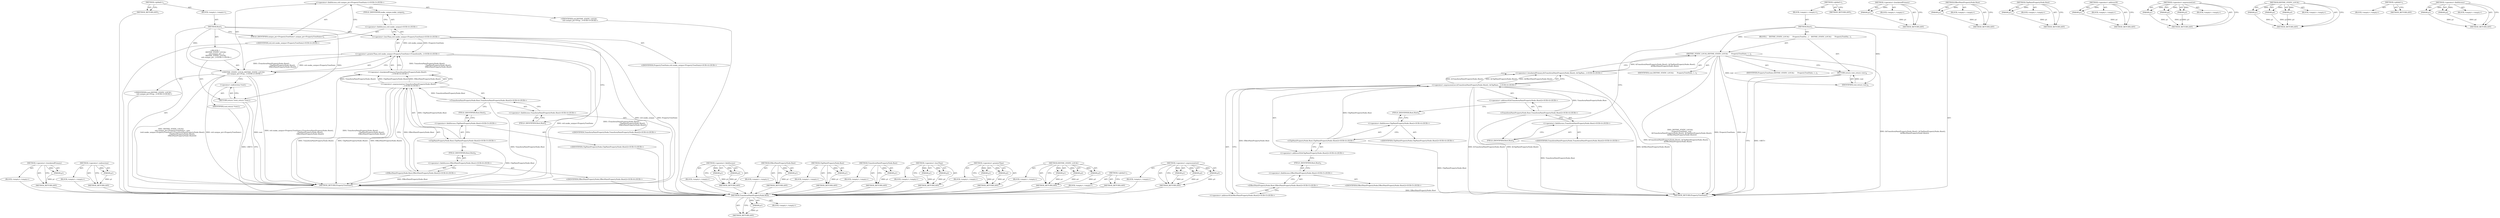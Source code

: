 digraph "&lt;operator&gt;.fieldAccess" {
vulnerable_76 [label=<(METHOD,&lt;operator&gt;.bracketedPrimary)>];
vulnerable_77 [label=<(PARAM,p1)>];
vulnerable_78 [label=<(BLOCK,&lt;empty&gt;,&lt;empty&gt;)>];
vulnerable_79 [label=<(METHOD_RETURN,ANY)>];
vulnerable_98 [label=<(METHOD,&lt;operator&gt;.indirection)>];
vulnerable_99 [label=<(PARAM,p1)>];
vulnerable_100 [label=<(BLOCK,&lt;empty&gt;,&lt;empty&gt;)>];
vulnerable_101 [label=<(METHOD_RETURN,ANY)>];
vulnerable_6 [label=<(METHOD,&lt;global&gt;)<SUB>1</SUB>>];
vulnerable_7 [label=<(BLOCK,&lt;empty&gt;,&lt;empty&gt;)<SUB>1</SUB>>];
vulnerable_8 [label=<(METHOD,Root)<SUB>1</SUB>>];
vulnerable_9 [label="<(BLOCK,{
   DEFINE_STATIC_LOCAL(
      std::unique_ptr...,{
   DEFINE_STATIC_LOCAL(
      std::unique_ptr...)<SUB>1</SUB>>"];
vulnerable_10 [label="<(DEFINE_STATIC_LOCAL,DEFINE_STATIC_LOCAL(
      std::unique_ptr&lt;Prop...)<SUB>2</SUB>>"];
vulnerable_11 [label="<(&lt;operator&gt;.fieldAccess,std::unique_ptr&lt;PropertyTreeState&gt;)<SUB>3</SUB>>"];
vulnerable_12 [label="<(IDENTIFIER,std,DEFINE_STATIC_LOCAL(
      std::unique_ptr&lt;Prop...)<SUB>3</SUB>>"];
vulnerable_13 [label=<(FIELD_IDENTIFIER,unique_ptr&lt;PropertyTreeState&gt;,unique_ptr&lt;PropertyTreeState&gt;)<SUB>3</SUB>>];
vulnerable_14 [label="<(IDENTIFIER,root,DEFINE_STATIC_LOCAL(
      std::unique_ptr&lt;Prop...)<SUB>3</SUB>>"];
vulnerable_15 [label="<(&lt;operator&gt;.greaterThan,std::make_unique&lt;PropertyTreeState&gt;(TransformPa...)<SUB>4</SUB>>"];
vulnerable_16 [label="<(&lt;operator&gt;.lessThan,std::make_unique&lt;PropertyTreeState)<SUB>4</SUB>>"];
vulnerable_17 [label="<(&lt;operator&gt;.fieldAccess,std::make_unique)<SUB>4</SUB>>"];
vulnerable_18 [label="<(IDENTIFIER,std,std::make_unique&lt;PropertyTreeState)<SUB>4</SUB>>"];
vulnerable_19 [label=<(FIELD_IDENTIFIER,make_unique,make_unique)<SUB>4</SUB>>];
vulnerable_20 [label="<(IDENTIFIER,PropertyTreeState,std::make_unique&lt;PropertyTreeState)<SUB>4</SUB>>"];
vulnerable_21 [label="<(&lt;operator&gt;.bracketedPrimary,(TransformPaintPropertyNode::Root(),
          ...)<SUB>4</SUB>>"];
vulnerable_22 [label="<(&lt;operator&gt;.expressionList,TransformPaintPropertyNode::Root(),
           ...)<SUB>4</SUB>>"];
vulnerable_23 [label="<(TransformPaintPropertyNode.Root,TransformPaintPropertyNode::Root())<SUB>4</SUB>>"];
vulnerable_24 [label="<(&lt;operator&gt;.fieldAccess,TransformPaintPropertyNode::Root)<SUB>4</SUB>>"];
vulnerable_25 [label="<(IDENTIFIER,TransformPaintPropertyNode,TransformPaintPropertyNode::Root())<SUB>4</SUB>>"];
vulnerable_26 [label=<(FIELD_IDENTIFIER,Root,Root)<SUB>4</SUB>>];
vulnerable_27 [label="<(ClipPaintPropertyNode.Root,ClipPaintPropertyNode::Root())<SUB>5</SUB>>"];
vulnerable_28 [label="<(&lt;operator&gt;.fieldAccess,ClipPaintPropertyNode::Root)<SUB>5</SUB>>"];
vulnerable_29 [label="<(IDENTIFIER,ClipPaintPropertyNode,ClipPaintPropertyNode::Root())<SUB>5</SUB>>"];
vulnerable_30 [label=<(FIELD_IDENTIFIER,Root,Root)<SUB>5</SUB>>];
vulnerable_31 [label="<(EffectPaintPropertyNode.Root,EffectPaintPropertyNode::Root())<SUB>6</SUB>>"];
vulnerable_32 [label="<(&lt;operator&gt;.fieldAccess,EffectPaintPropertyNode::Root)<SUB>6</SUB>>"];
vulnerable_33 [label="<(IDENTIFIER,EffectPaintPropertyNode,EffectPaintPropertyNode::Root())<SUB>6</SUB>>"];
vulnerable_34 [label=<(FIELD_IDENTIFIER,Root,Root)<SUB>6</SUB>>];
vulnerable_35 [label=<(RETURN,return *root;,return *root;)<SUB>7</SUB>>];
vulnerable_36 [label=<(&lt;operator&gt;.indirection,*root)<SUB>7</SUB>>];
vulnerable_37 [label=<(IDENTIFIER,root,return *root;)<SUB>7</SUB>>];
vulnerable_38 [label=<(METHOD_RETURN,PropertyTreeState)<SUB>1</SUB>>];
vulnerable_40 [label=<(METHOD_RETURN,ANY)<SUB>1</SUB>>];
vulnerable_61 [label=<(METHOD,&lt;operator&gt;.fieldAccess)>];
vulnerable_62 [label=<(PARAM,p1)>];
vulnerable_63 [label=<(PARAM,p2)>];
vulnerable_64 [label=<(BLOCK,&lt;empty&gt;,&lt;empty&gt;)>];
vulnerable_65 [label=<(METHOD_RETURN,ANY)>];
vulnerable_94 [label=<(METHOD,EffectPaintPropertyNode.Root)>];
vulnerable_95 [label=<(PARAM,p1)>];
vulnerable_96 [label=<(BLOCK,&lt;empty&gt;,&lt;empty&gt;)>];
vulnerable_97 [label=<(METHOD_RETURN,ANY)>];
vulnerable_90 [label=<(METHOD,ClipPaintPropertyNode.Root)>];
vulnerable_91 [label=<(PARAM,p1)>];
vulnerable_92 [label=<(BLOCK,&lt;empty&gt;,&lt;empty&gt;)>];
vulnerable_93 [label=<(METHOD_RETURN,ANY)>];
vulnerable_86 [label=<(METHOD,TransformPaintPropertyNode.Root)>];
vulnerable_87 [label=<(PARAM,p1)>];
vulnerable_88 [label=<(BLOCK,&lt;empty&gt;,&lt;empty&gt;)>];
vulnerable_89 [label=<(METHOD_RETURN,ANY)>];
vulnerable_71 [label=<(METHOD,&lt;operator&gt;.lessThan)>];
vulnerable_72 [label=<(PARAM,p1)>];
vulnerable_73 [label=<(PARAM,p2)>];
vulnerable_74 [label=<(BLOCK,&lt;empty&gt;,&lt;empty&gt;)>];
vulnerable_75 [label=<(METHOD_RETURN,ANY)>];
vulnerable_66 [label=<(METHOD,&lt;operator&gt;.greaterThan)>];
vulnerable_67 [label=<(PARAM,p1)>];
vulnerable_68 [label=<(PARAM,p2)>];
vulnerable_69 [label=<(BLOCK,&lt;empty&gt;,&lt;empty&gt;)>];
vulnerable_70 [label=<(METHOD_RETURN,ANY)>];
vulnerable_55 [label=<(METHOD,DEFINE_STATIC_LOCAL)>];
vulnerable_56 [label=<(PARAM,p1)>];
vulnerable_57 [label=<(PARAM,p2)>];
vulnerable_58 [label=<(PARAM,p3)>];
vulnerable_59 [label=<(BLOCK,&lt;empty&gt;,&lt;empty&gt;)>];
vulnerable_60 [label=<(METHOD_RETURN,ANY)>];
vulnerable_49 [label=<(METHOD,&lt;global&gt;)<SUB>1</SUB>>];
vulnerable_50 [label=<(BLOCK,&lt;empty&gt;,&lt;empty&gt;)>];
vulnerable_51 [label=<(METHOD_RETURN,ANY)>];
vulnerable_80 [label=<(METHOD,&lt;operator&gt;.expressionList)>];
vulnerable_81 [label=<(PARAM,p1)>];
vulnerable_82 [label=<(PARAM,p2)>];
vulnerable_83 [label=<(PARAM,p3)>];
vulnerable_84 [label=<(BLOCK,&lt;empty&gt;,&lt;empty&gt;)>];
vulnerable_85 [label=<(METHOD_RETURN,ANY)>];
fixed_69 [label=<(METHOD,TransformPaintPropertyNode.Root)>];
fixed_70 [label=<(PARAM,p1)>];
fixed_71 [label=<(BLOCK,&lt;empty&gt;,&lt;empty&gt;)>];
fixed_72 [label=<(METHOD_RETURN,ANY)>];
fixed_6 [label=<(METHOD,&lt;global&gt;)<SUB>1</SUB>>];
fixed_7 [label=<(BLOCK,&lt;empty&gt;,&lt;empty&gt;)<SUB>1</SUB>>];
fixed_8 [label=<(METHOD,Root)<SUB>1</SUB>>];
fixed_9 [label=<(BLOCK,{
   DEFINE_STATIC_LOCAL(
      PropertyTreeSta...,{
   DEFINE_STATIC_LOCAL(
      PropertyTreeSta...)<SUB>1</SUB>>];
fixed_10 [label=<(DEFINE_STATIC_LOCAL,DEFINE_STATIC_LOCAL(
      PropertyTreeState, r...)<SUB>2</SUB>>];
fixed_11 [label=<(IDENTIFIER,PropertyTreeState,DEFINE_STATIC_LOCAL(
      PropertyTreeState, r...)<SUB>3</SUB>>];
fixed_12 [label=<(IDENTIFIER,root,DEFINE_STATIC_LOCAL(
      PropertyTreeState, r...)<SUB>3</SUB>>];
fixed_13 [label="<(&lt;operator&gt;.bracketedPrimary,(&amp;TransformPaintPropertyNode::Root(), &amp;ClipPain...)<SUB>4</SUB>>"];
fixed_14 [label="<(&lt;operator&gt;.expressionList,&amp;TransformPaintPropertyNode::Root(), &amp;ClipPaint...)<SUB>4</SUB>>"];
fixed_15 [label="<(&lt;operator&gt;.addressOf,&amp;TransformPaintPropertyNode::Root())<SUB>4</SUB>>"];
fixed_16 [label="<(TransformPaintPropertyNode.Root,TransformPaintPropertyNode::Root())<SUB>4</SUB>>"];
fixed_17 [label="<(&lt;operator&gt;.fieldAccess,TransformPaintPropertyNode::Root)<SUB>4</SUB>>"];
fixed_18 [label="<(IDENTIFIER,TransformPaintPropertyNode,TransformPaintPropertyNode::Root())<SUB>4</SUB>>"];
fixed_19 [label=<(FIELD_IDENTIFIER,Root,Root)<SUB>4</SUB>>];
fixed_20 [label="<(&lt;operator&gt;.addressOf,&amp;ClipPaintPropertyNode::Root())<SUB>4</SUB>>"];
fixed_21 [label="<(ClipPaintPropertyNode.Root,ClipPaintPropertyNode::Root())<SUB>4</SUB>>"];
fixed_22 [label="<(&lt;operator&gt;.fieldAccess,ClipPaintPropertyNode::Root)<SUB>4</SUB>>"];
fixed_23 [label="<(IDENTIFIER,ClipPaintPropertyNode,ClipPaintPropertyNode::Root())<SUB>4</SUB>>"];
fixed_24 [label=<(FIELD_IDENTIFIER,Root,Root)<SUB>4</SUB>>];
fixed_25 [label="<(&lt;operator&gt;.addressOf,&amp;EffectPaintPropertyNode::Root())<SUB>5</SUB>>"];
fixed_26 [label="<(EffectPaintPropertyNode.Root,EffectPaintPropertyNode::Root())<SUB>5</SUB>>"];
fixed_27 [label="<(&lt;operator&gt;.fieldAccess,EffectPaintPropertyNode::Root)<SUB>5</SUB>>"];
fixed_28 [label="<(IDENTIFIER,EffectPaintPropertyNode,EffectPaintPropertyNode::Root())<SUB>5</SUB>>"];
fixed_29 [label=<(FIELD_IDENTIFIER,Root,Root)<SUB>5</SUB>>];
fixed_30 [label=<(RETURN,return root;,return root;)<SUB>6</SUB>>];
fixed_31 [label=<(IDENTIFIER,root,return root;)<SUB>6</SUB>>];
fixed_32 [label=<(METHOD_RETURN,PropertyTreeState)<SUB>1</SUB>>];
fixed_34 [label=<(METHOD_RETURN,ANY)<SUB>1</SUB>>];
fixed_55 [label=<(METHOD,&lt;operator&gt;.bracketedPrimary)>];
fixed_56 [label=<(PARAM,p1)>];
fixed_57 [label=<(BLOCK,&lt;empty&gt;,&lt;empty&gt;)>];
fixed_58 [label=<(METHOD_RETURN,ANY)>];
fixed_82 [label=<(METHOD,EffectPaintPropertyNode.Root)>];
fixed_83 [label=<(PARAM,p1)>];
fixed_84 [label=<(BLOCK,&lt;empty&gt;,&lt;empty&gt;)>];
fixed_85 [label=<(METHOD_RETURN,ANY)>];
fixed_78 [label=<(METHOD,ClipPaintPropertyNode.Root)>];
fixed_79 [label=<(PARAM,p1)>];
fixed_80 [label=<(BLOCK,&lt;empty&gt;,&lt;empty&gt;)>];
fixed_81 [label=<(METHOD_RETURN,ANY)>];
fixed_65 [label=<(METHOD,&lt;operator&gt;.addressOf)>];
fixed_66 [label=<(PARAM,p1)>];
fixed_67 [label=<(BLOCK,&lt;empty&gt;,&lt;empty&gt;)>];
fixed_68 [label=<(METHOD_RETURN,ANY)>];
fixed_59 [label=<(METHOD,&lt;operator&gt;.expressionList)>];
fixed_60 [label=<(PARAM,p1)>];
fixed_61 [label=<(PARAM,p2)>];
fixed_62 [label=<(PARAM,p3)>];
fixed_63 [label=<(BLOCK,&lt;empty&gt;,&lt;empty&gt;)>];
fixed_64 [label=<(METHOD_RETURN,ANY)>];
fixed_49 [label=<(METHOD,DEFINE_STATIC_LOCAL)>];
fixed_50 [label=<(PARAM,p1)>];
fixed_51 [label=<(PARAM,p2)>];
fixed_52 [label=<(PARAM,p3)>];
fixed_53 [label=<(BLOCK,&lt;empty&gt;,&lt;empty&gt;)>];
fixed_54 [label=<(METHOD_RETURN,ANY)>];
fixed_43 [label=<(METHOD,&lt;global&gt;)<SUB>1</SUB>>];
fixed_44 [label=<(BLOCK,&lt;empty&gt;,&lt;empty&gt;)>];
fixed_45 [label=<(METHOD_RETURN,ANY)>];
fixed_73 [label=<(METHOD,&lt;operator&gt;.fieldAccess)>];
fixed_74 [label=<(PARAM,p1)>];
fixed_75 [label=<(PARAM,p2)>];
fixed_76 [label=<(BLOCK,&lt;empty&gt;,&lt;empty&gt;)>];
fixed_77 [label=<(METHOD_RETURN,ANY)>];
vulnerable_76 -> vulnerable_77  [key=0, label="AST: "];
vulnerable_76 -> vulnerable_77  [key=1, label="DDG: "];
vulnerable_76 -> vulnerable_78  [key=0, label="AST: "];
vulnerable_76 -> vulnerable_79  [key=0, label="AST: "];
vulnerable_76 -> vulnerable_79  [key=1, label="CFG: "];
vulnerable_77 -> vulnerable_79  [key=0, label="DDG: p1"];
vulnerable_78 -> fixed_69  [key=0];
vulnerable_79 -> fixed_69  [key=0];
vulnerable_98 -> vulnerable_99  [key=0, label="AST: "];
vulnerable_98 -> vulnerable_99  [key=1, label="DDG: "];
vulnerable_98 -> vulnerable_100  [key=0, label="AST: "];
vulnerable_98 -> vulnerable_101  [key=0, label="AST: "];
vulnerable_98 -> vulnerable_101  [key=1, label="CFG: "];
vulnerable_99 -> vulnerable_101  [key=0, label="DDG: p1"];
vulnerable_100 -> fixed_69  [key=0];
vulnerable_101 -> fixed_69  [key=0];
vulnerable_6 -> vulnerable_7  [key=0, label="AST: "];
vulnerable_6 -> vulnerable_40  [key=0, label="AST: "];
vulnerable_6 -> vulnerable_40  [key=1, label="CFG: "];
vulnerable_7 -> vulnerable_8  [key=0, label="AST: "];
vulnerable_8 -> vulnerable_9  [key=0, label="AST: "];
vulnerable_8 -> vulnerable_38  [key=0, label="AST: "];
vulnerable_8 -> vulnerable_13  [key=0, label="CFG: "];
vulnerable_8 -> vulnerable_35  [key=0, label="DDG: "];
vulnerable_8 -> vulnerable_10  [key=0, label="DDG: "];
vulnerable_8 -> vulnerable_16  [key=0, label="DDG: "];
vulnerable_9 -> vulnerable_10  [key=0, label="AST: "];
vulnerable_9 -> vulnerable_35  [key=0, label="AST: "];
vulnerable_10 -> vulnerable_11  [key=0, label="AST: "];
vulnerable_10 -> vulnerable_14  [key=0, label="AST: "];
vulnerable_10 -> vulnerable_15  [key=0, label="AST: "];
vulnerable_10 -> vulnerable_36  [key=0, label="CFG: "];
vulnerable_10 -> vulnerable_38  [key=0, label="DDG: std::unique_ptr&lt;PropertyTreeState&gt;"];
vulnerable_10 -> vulnerable_38  [key=1, label="DDG: root"];
vulnerable_10 -> vulnerable_38  [key=2, label="DDG: std::make_unique&lt;PropertyTreeState&gt;(TransformPaintPropertyNode::Root(),
                                           ClipPaintPropertyNode::Root(),
                                           EffectPaintPropertyNode::Root())"];
vulnerable_10 -> vulnerable_38  [key=3, label="DDG: DEFINE_STATIC_LOCAL(
      std::unique_ptr&lt;PropertyTreeState&gt;, root,
      (std::make_unique&lt;PropertyTreeState&gt;(TransformPaintPropertyNode::Root(),
                                           ClipPaintPropertyNode::Root(),
                                           EffectPaintPropertyNode::Root())))"];
vulnerable_11 -> vulnerable_12  [key=0, label="AST: "];
vulnerable_11 -> vulnerable_13  [key=0, label="AST: "];
vulnerable_11 -> vulnerable_19  [key=0, label="CFG: "];
vulnerable_12 -> fixed_69  [key=0];
vulnerable_13 -> vulnerable_11  [key=0, label="CFG: "];
vulnerable_14 -> fixed_69  [key=0];
vulnerable_15 -> vulnerable_16  [key=0, label="AST: "];
vulnerable_15 -> vulnerable_21  [key=0, label="AST: "];
vulnerable_15 -> vulnerable_10  [key=0, label="CFG: "];
vulnerable_15 -> vulnerable_10  [key=1, label="DDG: std::make_unique&lt;PropertyTreeState"];
vulnerable_15 -> vulnerable_10  [key=2, label="DDG: (TransformPaintPropertyNode::Root(),
                                           ClipPaintPropertyNode::Root(),
                                           EffectPaintPropertyNode::Root())"];
vulnerable_15 -> vulnerable_38  [key=0, label="DDG: std::make_unique&lt;PropertyTreeState"];
vulnerable_15 -> vulnerable_38  [key=1, label="DDG: (TransformPaintPropertyNode::Root(),
                                           ClipPaintPropertyNode::Root(),
                                           EffectPaintPropertyNode::Root())"];
vulnerable_16 -> vulnerable_17  [key=0, label="AST: "];
vulnerable_16 -> vulnerable_20  [key=0, label="AST: "];
vulnerable_16 -> vulnerable_26  [key=0, label="CFG: "];
vulnerable_16 -> vulnerable_38  [key=0, label="DDG: std::make_unique"];
vulnerable_16 -> vulnerable_38  [key=1, label="DDG: PropertyTreeState"];
vulnerable_16 -> vulnerable_15  [key=0, label="DDG: std::make_unique"];
vulnerable_16 -> vulnerable_15  [key=1, label="DDG: PropertyTreeState"];
vulnerable_17 -> vulnerable_18  [key=0, label="AST: "];
vulnerable_17 -> vulnerable_19  [key=0, label="AST: "];
vulnerable_17 -> vulnerable_16  [key=0, label="CFG: "];
vulnerable_18 -> fixed_69  [key=0];
vulnerable_19 -> vulnerable_17  [key=0, label="CFG: "];
vulnerable_20 -> fixed_69  [key=0];
vulnerable_21 -> vulnerable_22  [key=0, label="AST: "];
vulnerable_21 -> vulnerable_15  [key=0, label="CFG: "];
vulnerable_21 -> vulnerable_15  [key=1, label="DDG: TransformPaintPropertyNode::Root(),
                                           ClipPaintPropertyNode::Root(),
                                           EffectPaintPropertyNode::Root()"];
vulnerable_21 -> vulnerable_38  [key=0, label="DDG: TransformPaintPropertyNode::Root(),
                                           ClipPaintPropertyNode::Root(),
                                           EffectPaintPropertyNode::Root()"];
vulnerable_22 -> vulnerable_23  [key=0, label="AST: "];
vulnerable_22 -> vulnerable_27  [key=0, label="AST: "];
vulnerable_22 -> vulnerable_31  [key=0, label="AST: "];
vulnerable_22 -> vulnerable_21  [key=0, label="CFG: "];
vulnerable_22 -> vulnerable_21  [key=1, label="DDG: TransformPaintPropertyNode::Root()"];
vulnerable_22 -> vulnerable_21  [key=2, label="DDG: ClipPaintPropertyNode::Root()"];
vulnerable_22 -> vulnerable_21  [key=3, label="DDG: EffectPaintPropertyNode::Root()"];
vulnerable_22 -> vulnerable_38  [key=0, label="DDG: TransformPaintPropertyNode::Root()"];
vulnerable_22 -> vulnerable_38  [key=1, label="DDG: ClipPaintPropertyNode::Root()"];
vulnerable_22 -> vulnerable_38  [key=2, label="DDG: EffectPaintPropertyNode::Root()"];
vulnerable_23 -> vulnerable_24  [key=0, label="AST: "];
vulnerable_23 -> vulnerable_30  [key=0, label="CFG: "];
vulnerable_23 -> vulnerable_38  [key=0, label="DDG: TransformPaintPropertyNode::Root"];
vulnerable_23 -> vulnerable_22  [key=0, label="DDG: TransformPaintPropertyNode::Root"];
vulnerable_24 -> vulnerable_25  [key=0, label="AST: "];
vulnerable_24 -> vulnerable_26  [key=0, label="AST: "];
vulnerable_24 -> vulnerable_23  [key=0, label="CFG: "];
vulnerable_25 -> fixed_69  [key=0];
vulnerable_26 -> vulnerable_24  [key=0, label="CFG: "];
vulnerable_27 -> vulnerable_28  [key=0, label="AST: "];
vulnerable_27 -> vulnerable_34  [key=0, label="CFG: "];
vulnerable_27 -> vulnerable_38  [key=0, label="DDG: ClipPaintPropertyNode::Root"];
vulnerable_27 -> vulnerable_22  [key=0, label="DDG: ClipPaintPropertyNode::Root"];
vulnerable_28 -> vulnerable_29  [key=0, label="AST: "];
vulnerable_28 -> vulnerable_30  [key=0, label="AST: "];
vulnerable_28 -> vulnerable_27  [key=0, label="CFG: "];
vulnerable_29 -> fixed_69  [key=0];
vulnerable_30 -> vulnerable_28  [key=0, label="CFG: "];
vulnerable_31 -> vulnerable_32  [key=0, label="AST: "];
vulnerable_31 -> vulnerable_22  [key=0, label="CFG: "];
vulnerable_31 -> vulnerable_22  [key=1, label="DDG: EffectPaintPropertyNode::Root"];
vulnerable_31 -> vulnerable_38  [key=0, label="DDG: EffectPaintPropertyNode::Root"];
vulnerable_32 -> vulnerable_33  [key=0, label="AST: "];
vulnerable_32 -> vulnerable_34  [key=0, label="AST: "];
vulnerable_32 -> vulnerable_31  [key=0, label="CFG: "];
vulnerable_33 -> fixed_69  [key=0];
vulnerable_34 -> vulnerable_32  [key=0, label="CFG: "];
vulnerable_35 -> vulnerable_36  [key=0, label="AST: "];
vulnerable_35 -> vulnerable_38  [key=0, label="CFG: "];
vulnerable_35 -> vulnerable_38  [key=1, label="DDG: &lt;RET&gt;"];
vulnerable_36 -> vulnerable_37  [key=0, label="AST: "];
vulnerable_36 -> vulnerable_35  [key=0, label="CFG: "];
vulnerable_37 -> fixed_69  [key=0];
vulnerable_38 -> fixed_69  [key=0];
vulnerable_40 -> fixed_69  [key=0];
vulnerable_61 -> vulnerable_62  [key=0, label="AST: "];
vulnerable_61 -> vulnerable_62  [key=1, label="DDG: "];
vulnerable_61 -> vulnerable_64  [key=0, label="AST: "];
vulnerable_61 -> vulnerable_63  [key=0, label="AST: "];
vulnerable_61 -> vulnerable_63  [key=1, label="DDG: "];
vulnerable_61 -> vulnerable_65  [key=0, label="AST: "];
vulnerable_61 -> vulnerable_65  [key=1, label="CFG: "];
vulnerable_62 -> vulnerable_65  [key=0, label="DDG: p1"];
vulnerable_63 -> vulnerable_65  [key=0, label="DDG: p2"];
vulnerable_64 -> fixed_69  [key=0];
vulnerable_65 -> fixed_69  [key=0];
vulnerable_94 -> vulnerable_95  [key=0, label="AST: "];
vulnerable_94 -> vulnerable_95  [key=1, label="DDG: "];
vulnerable_94 -> vulnerable_96  [key=0, label="AST: "];
vulnerable_94 -> vulnerable_97  [key=0, label="AST: "];
vulnerable_94 -> vulnerable_97  [key=1, label="CFG: "];
vulnerable_95 -> vulnerable_97  [key=0, label="DDG: p1"];
vulnerable_96 -> fixed_69  [key=0];
vulnerable_97 -> fixed_69  [key=0];
vulnerable_90 -> vulnerable_91  [key=0, label="AST: "];
vulnerable_90 -> vulnerable_91  [key=1, label="DDG: "];
vulnerable_90 -> vulnerable_92  [key=0, label="AST: "];
vulnerable_90 -> vulnerable_93  [key=0, label="AST: "];
vulnerable_90 -> vulnerable_93  [key=1, label="CFG: "];
vulnerable_91 -> vulnerable_93  [key=0, label="DDG: p1"];
vulnerable_92 -> fixed_69  [key=0];
vulnerable_93 -> fixed_69  [key=0];
vulnerable_86 -> vulnerable_87  [key=0, label="AST: "];
vulnerable_86 -> vulnerable_87  [key=1, label="DDG: "];
vulnerable_86 -> vulnerable_88  [key=0, label="AST: "];
vulnerable_86 -> vulnerable_89  [key=0, label="AST: "];
vulnerable_86 -> vulnerable_89  [key=1, label="CFG: "];
vulnerable_87 -> vulnerable_89  [key=0, label="DDG: p1"];
vulnerable_88 -> fixed_69  [key=0];
vulnerable_89 -> fixed_69  [key=0];
vulnerable_71 -> vulnerable_72  [key=0, label="AST: "];
vulnerable_71 -> vulnerable_72  [key=1, label="DDG: "];
vulnerable_71 -> vulnerable_74  [key=0, label="AST: "];
vulnerable_71 -> vulnerable_73  [key=0, label="AST: "];
vulnerable_71 -> vulnerable_73  [key=1, label="DDG: "];
vulnerable_71 -> vulnerable_75  [key=0, label="AST: "];
vulnerable_71 -> vulnerable_75  [key=1, label="CFG: "];
vulnerable_72 -> vulnerable_75  [key=0, label="DDG: p1"];
vulnerable_73 -> vulnerable_75  [key=0, label="DDG: p2"];
vulnerable_74 -> fixed_69  [key=0];
vulnerable_75 -> fixed_69  [key=0];
vulnerable_66 -> vulnerable_67  [key=0, label="AST: "];
vulnerable_66 -> vulnerable_67  [key=1, label="DDG: "];
vulnerable_66 -> vulnerable_69  [key=0, label="AST: "];
vulnerable_66 -> vulnerable_68  [key=0, label="AST: "];
vulnerable_66 -> vulnerable_68  [key=1, label="DDG: "];
vulnerable_66 -> vulnerable_70  [key=0, label="AST: "];
vulnerable_66 -> vulnerable_70  [key=1, label="CFG: "];
vulnerable_67 -> vulnerable_70  [key=0, label="DDG: p1"];
vulnerable_68 -> vulnerable_70  [key=0, label="DDG: p2"];
vulnerable_69 -> fixed_69  [key=0];
vulnerable_70 -> fixed_69  [key=0];
vulnerable_55 -> vulnerable_56  [key=0, label="AST: "];
vulnerable_55 -> vulnerable_56  [key=1, label="DDG: "];
vulnerable_55 -> vulnerable_59  [key=0, label="AST: "];
vulnerable_55 -> vulnerable_57  [key=0, label="AST: "];
vulnerable_55 -> vulnerable_57  [key=1, label="DDG: "];
vulnerable_55 -> vulnerable_60  [key=0, label="AST: "];
vulnerable_55 -> vulnerable_60  [key=1, label="CFG: "];
vulnerable_55 -> vulnerable_58  [key=0, label="AST: "];
vulnerable_55 -> vulnerable_58  [key=1, label="DDG: "];
vulnerable_56 -> vulnerable_60  [key=0, label="DDG: p1"];
vulnerable_57 -> vulnerable_60  [key=0, label="DDG: p2"];
vulnerable_58 -> vulnerable_60  [key=0, label="DDG: p3"];
vulnerable_59 -> fixed_69  [key=0];
vulnerable_60 -> fixed_69  [key=0];
vulnerable_49 -> vulnerable_50  [key=0, label="AST: "];
vulnerable_49 -> vulnerable_51  [key=0, label="AST: "];
vulnerable_49 -> vulnerable_51  [key=1, label="CFG: "];
vulnerable_50 -> fixed_69  [key=0];
vulnerable_51 -> fixed_69  [key=0];
vulnerable_80 -> vulnerable_81  [key=0, label="AST: "];
vulnerable_80 -> vulnerable_81  [key=1, label="DDG: "];
vulnerable_80 -> vulnerable_84  [key=0, label="AST: "];
vulnerable_80 -> vulnerable_82  [key=0, label="AST: "];
vulnerable_80 -> vulnerable_82  [key=1, label="DDG: "];
vulnerable_80 -> vulnerable_85  [key=0, label="AST: "];
vulnerable_80 -> vulnerable_85  [key=1, label="CFG: "];
vulnerable_80 -> vulnerable_83  [key=0, label="AST: "];
vulnerable_80 -> vulnerable_83  [key=1, label="DDG: "];
vulnerable_81 -> vulnerable_85  [key=0, label="DDG: p1"];
vulnerable_82 -> vulnerable_85  [key=0, label="DDG: p2"];
vulnerable_83 -> vulnerable_85  [key=0, label="DDG: p3"];
vulnerable_84 -> fixed_69  [key=0];
vulnerable_85 -> fixed_69  [key=0];
fixed_69 -> fixed_70  [key=0, label="AST: "];
fixed_69 -> fixed_70  [key=1, label="DDG: "];
fixed_69 -> fixed_71  [key=0, label="AST: "];
fixed_69 -> fixed_72  [key=0, label="AST: "];
fixed_69 -> fixed_72  [key=1, label="CFG: "];
fixed_70 -> fixed_72  [key=0, label="DDG: p1"];
fixed_6 -> fixed_7  [key=0, label="AST: "];
fixed_6 -> fixed_34  [key=0, label="AST: "];
fixed_6 -> fixed_34  [key=1, label="CFG: "];
fixed_7 -> fixed_8  [key=0, label="AST: "];
fixed_8 -> fixed_9  [key=0, label="AST: "];
fixed_8 -> fixed_32  [key=0, label="AST: "];
fixed_8 -> fixed_19  [key=0, label="CFG: "];
fixed_8 -> fixed_10  [key=0, label="DDG: "];
fixed_8 -> fixed_31  [key=0, label="DDG: "];
fixed_9 -> fixed_10  [key=0, label="AST: "];
fixed_9 -> fixed_30  [key=0, label="AST: "];
fixed_10 -> fixed_11  [key=0, label="AST: "];
fixed_10 -> fixed_12  [key=0, label="AST: "];
fixed_10 -> fixed_13  [key=0, label="AST: "];
fixed_10 -> fixed_30  [key=0, label="CFG: "];
fixed_10 -> fixed_32  [key=0, label="DDG: root"];
fixed_10 -> fixed_32  [key=1, label="DDG: (&amp;TransformPaintPropertyNode::Root(), &amp;ClipPaintPropertyNode::Root(),
       &amp;EffectPaintPropertyNode::Root())"];
fixed_10 -> fixed_32  [key=2, label="DDG: DEFINE_STATIC_LOCAL(
      PropertyTreeState, root,
      (&amp;TransformPaintPropertyNode::Root(), &amp;ClipPaintPropertyNode::Root(),
       &amp;EffectPaintPropertyNode::Root()))"];
fixed_10 -> fixed_32  [key=3, label="DDG: PropertyTreeState"];
fixed_10 -> fixed_31  [key=0, label="DDG: root"];
fixed_13 -> fixed_14  [key=0, label="AST: "];
fixed_13 -> fixed_10  [key=0, label="CFG: "];
fixed_13 -> fixed_10  [key=1, label="DDG: &amp;TransformPaintPropertyNode::Root(), &amp;ClipPaintPropertyNode::Root(),
       &amp;EffectPaintPropertyNode::Root()"];
fixed_13 -> fixed_32  [key=0, label="DDG: &amp;TransformPaintPropertyNode::Root(), &amp;ClipPaintPropertyNode::Root(),
       &amp;EffectPaintPropertyNode::Root()"];
fixed_14 -> fixed_15  [key=0, label="AST: "];
fixed_14 -> fixed_20  [key=0, label="AST: "];
fixed_14 -> fixed_25  [key=0, label="AST: "];
fixed_14 -> fixed_13  [key=0, label="CFG: "];
fixed_14 -> fixed_13  [key=1, label="DDG: &amp;TransformPaintPropertyNode::Root()"];
fixed_14 -> fixed_13  [key=2, label="DDG: &amp;ClipPaintPropertyNode::Root()"];
fixed_14 -> fixed_13  [key=3, label="DDG: &amp;EffectPaintPropertyNode::Root()"];
fixed_14 -> fixed_32  [key=0, label="DDG: &amp;TransformPaintPropertyNode::Root()"];
fixed_14 -> fixed_32  [key=1, label="DDG: &amp;ClipPaintPropertyNode::Root()"];
fixed_14 -> fixed_32  [key=2, label="DDG: &amp;EffectPaintPropertyNode::Root()"];
fixed_15 -> fixed_16  [key=0, label="AST: "];
fixed_15 -> fixed_24  [key=0, label="CFG: "];
fixed_16 -> fixed_17  [key=0, label="AST: "];
fixed_16 -> fixed_15  [key=0, label="CFG: "];
fixed_16 -> fixed_32  [key=0, label="DDG: TransformPaintPropertyNode::Root"];
fixed_16 -> fixed_14  [key=0, label="DDG: TransformPaintPropertyNode::Root"];
fixed_17 -> fixed_18  [key=0, label="AST: "];
fixed_17 -> fixed_19  [key=0, label="AST: "];
fixed_17 -> fixed_16  [key=0, label="CFG: "];
fixed_19 -> fixed_17  [key=0, label="CFG: "];
fixed_20 -> fixed_21  [key=0, label="AST: "];
fixed_20 -> fixed_29  [key=0, label="CFG: "];
fixed_21 -> fixed_22  [key=0, label="AST: "];
fixed_21 -> fixed_20  [key=0, label="CFG: "];
fixed_21 -> fixed_32  [key=0, label="DDG: ClipPaintPropertyNode::Root"];
fixed_21 -> fixed_14  [key=0, label="DDG: ClipPaintPropertyNode::Root"];
fixed_22 -> fixed_23  [key=0, label="AST: "];
fixed_22 -> fixed_24  [key=0, label="AST: "];
fixed_22 -> fixed_21  [key=0, label="CFG: "];
fixed_24 -> fixed_22  [key=0, label="CFG: "];
fixed_25 -> fixed_26  [key=0, label="AST: "];
fixed_25 -> fixed_14  [key=0, label="CFG: "];
fixed_26 -> fixed_27  [key=0, label="AST: "];
fixed_26 -> fixed_25  [key=0, label="CFG: "];
fixed_26 -> fixed_32  [key=0, label="DDG: EffectPaintPropertyNode::Root"];
fixed_26 -> fixed_14  [key=0, label="DDG: EffectPaintPropertyNode::Root"];
fixed_27 -> fixed_28  [key=0, label="AST: "];
fixed_27 -> fixed_29  [key=0, label="AST: "];
fixed_27 -> fixed_26  [key=0, label="CFG: "];
fixed_29 -> fixed_27  [key=0, label="CFG: "];
fixed_30 -> fixed_31  [key=0, label="AST: "];
fixed_30 -> fixed_32  [key=0, label="CFG: "];
fixed_30 -> fixed_32  [key=1, label="DDG: &lt;RET&gt;"];
fixed_31 -> fixed_30  [key=0, label="DDG: root"];
fixed_55 -> fixed_56  [key=0, label="AST: "];
fixed_55 -> fixed_56  [key=1, label="DDG: "];
fixed_55 -> fixed_57  [key=0, label="AST: "];
fixed_55 -> fixed_58  [key=0, label="AST: "];
fixed_55 -> fixed_58  [key=1, label="CFG: "];
fixed_56 -> fixed_58  [key=0, label="DDG: p1"];
fixed_82 -> fixed_83  [key=0, label="AST: "];
fixed_82 -> fixed_83  [key=1, label="DDG: "];
fixed_82 -> fixed_84  [key=0, label="AST: "];
fixed_82 -> fixed_85  [key=0, label="AST: "];
fixed_82 -> fixed_85  [key=1, label="CFG: "];
fixed_83 -> fixed_85  [key=0, label="DDG: p1"];
fixed_78 -> fixed_79  [key=0, label="AST: "];
fixed_78 -> fixed_79  [key=1, label="DDG: "];
fixed_78 -> fixed_80  [key=0, label="AST: "];
fixed_78 -> fixed_81  [key=0, label="AST: "];
fixed_78 -> fixed_81  [key=1, label="CFG: "];
fixed_79 -> fixed_81  [key=0, label="DDG: p1"];
fixed_65 -> fixed_66  [key=0, label="AST: "];
fixed_65 -> fixed_66  [key=1, label="DDG: "];
fixed_65 -> fixed_67  [key=0, label="AST: "];
fixed_65 -> fixed_68  [key=0, label="AST: "];
fixed_65 -> fixed_68  [key=1, label="CFG: "];
fixed_66 -> fixed_68  [key=0, label="DDG: p1"];
fixed_59 -> fixed_60  [key=0, label="AST: "];
fixed_59 -> fixed_60  [key=1, label="DDG: "];
fixed_59 -> fixed_63  [key=0, label="AST: "];
fixed_59 -> fixed_61  [key=0, label="AST: "];
fixed_59 -> fixed_61  [key=1, label="DDG: "];
fixed_59 -> fixed_64  [key=0, label="AST: "];
fixed_59 -> fixed_64  [key=1, label="CFG: "];
fixed_59 -> fixed_62  [key=0, label="AST: "];
fixed_59 -> fixed_62  [key=1, label="DDG: "];
fixed_60 -> fixed_64  [key=0, label="DDG: p1"];
fixed_61 -> fixed_64  [key=0, label="DDG: p2"];
fixed_62 -> fixed_64  [key=0, label="DDG: p3"];
fixed_49 -> fixed_50  [key=0, label="AST: "];
fixed_49 -> fixed_50  [key=1, label="DDG: "];
fixed_49 -> fixed_53  [key=0, label="AST: "];
fixed_49 -> fixed_51  [key=0, label="AST: "];
fixed_49 -> fixed_51  [key=1, label="DDG: "];
fixed_49 -> fixed_54  [key=0, label="AST: "];
fixed_49 -> fixed_54  [key=1, label="CFG: "];
fixed_49 -> fixed_52  [key=0, label="AST: "];
fixed_49 -> fixed_52  [key=1, label="DDG: "];
fixed_50 -> fixed_54  [key=0, label="DDG: p1"];
fixed_51 -> fixed_54  [key=0, label="DDG: p2"];
fixed_52 -> fixed_54  [key=0, label="DDG: p3"];
fixed_43 -> fixed_44  [key=0, label="AST: "];
fixed_43 -> fixed_45  [key=0, label="AST: "];
fixed_43 -> fixed_45  [key=1, label="CFG: "];
fixed_73 -> fixed_74  [key=0, label="AST: "];
fixed_73 -> fixed_74  [key=1, label="DDG: "];
fixed_73 -> fixed_76  [key=0, label="AST: "];
fixed_73 -> fixed_75  [key=0, label="AST: "];
fixed_73 -> fixed_75  [key=1, label="DDG: "];
fixed_73 -> fixed_77  [key=0, label="AST: "];
fixed_73 -> fixed_77  [key=1, label="CFG: "];
fixed_74 -> fixed_77  [key=0, label="DDG: p1"];
fixed_75 -> fixed_77  [key=0, label="DDG: p2"];
}
